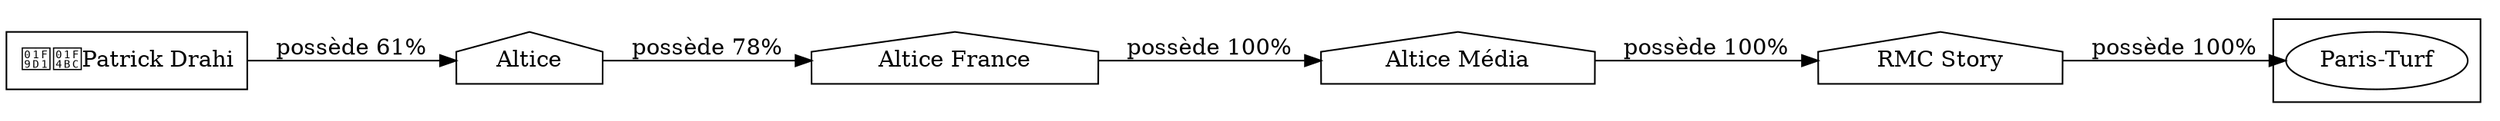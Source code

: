 digraph {
  rankdir=LR;
  subgraph roots {
    
      "patrick-drahi-56"[label="🧑‍💼Patrick Drahi" shape=box]
    
  }

  
    "rmc-story-327"[label="RMC Story" shape=house]
  
    "altice-media-61"[label="Altice Média" shape=house]
  
    "altice-france-58"[label="Altice France" shape=house]
  
    "altice-57"[label="Altice" shape=house]
  

  subgraph clusterLeaves {
    
      "paris-turf-341"[label="Paris-Turf"]
    
  }

  
    "rmc-story-327" -> "paris-turf-341" [
      label="possède 100%"
    ]
  
    "altice-media-61" -> "rmc-story-327" [
      label="possède 100%"
    ]
  
    "altice-france-58" -> "altice-media-61" [
      label="possède 100%"
    ]
  
    "altice-57" -> "altice-france-58" [
      label="possède 78%"
    ]
  
    "patrick-drahi-56" -> "altice-57" [
      label="possède 61%"
    ]
  
}
